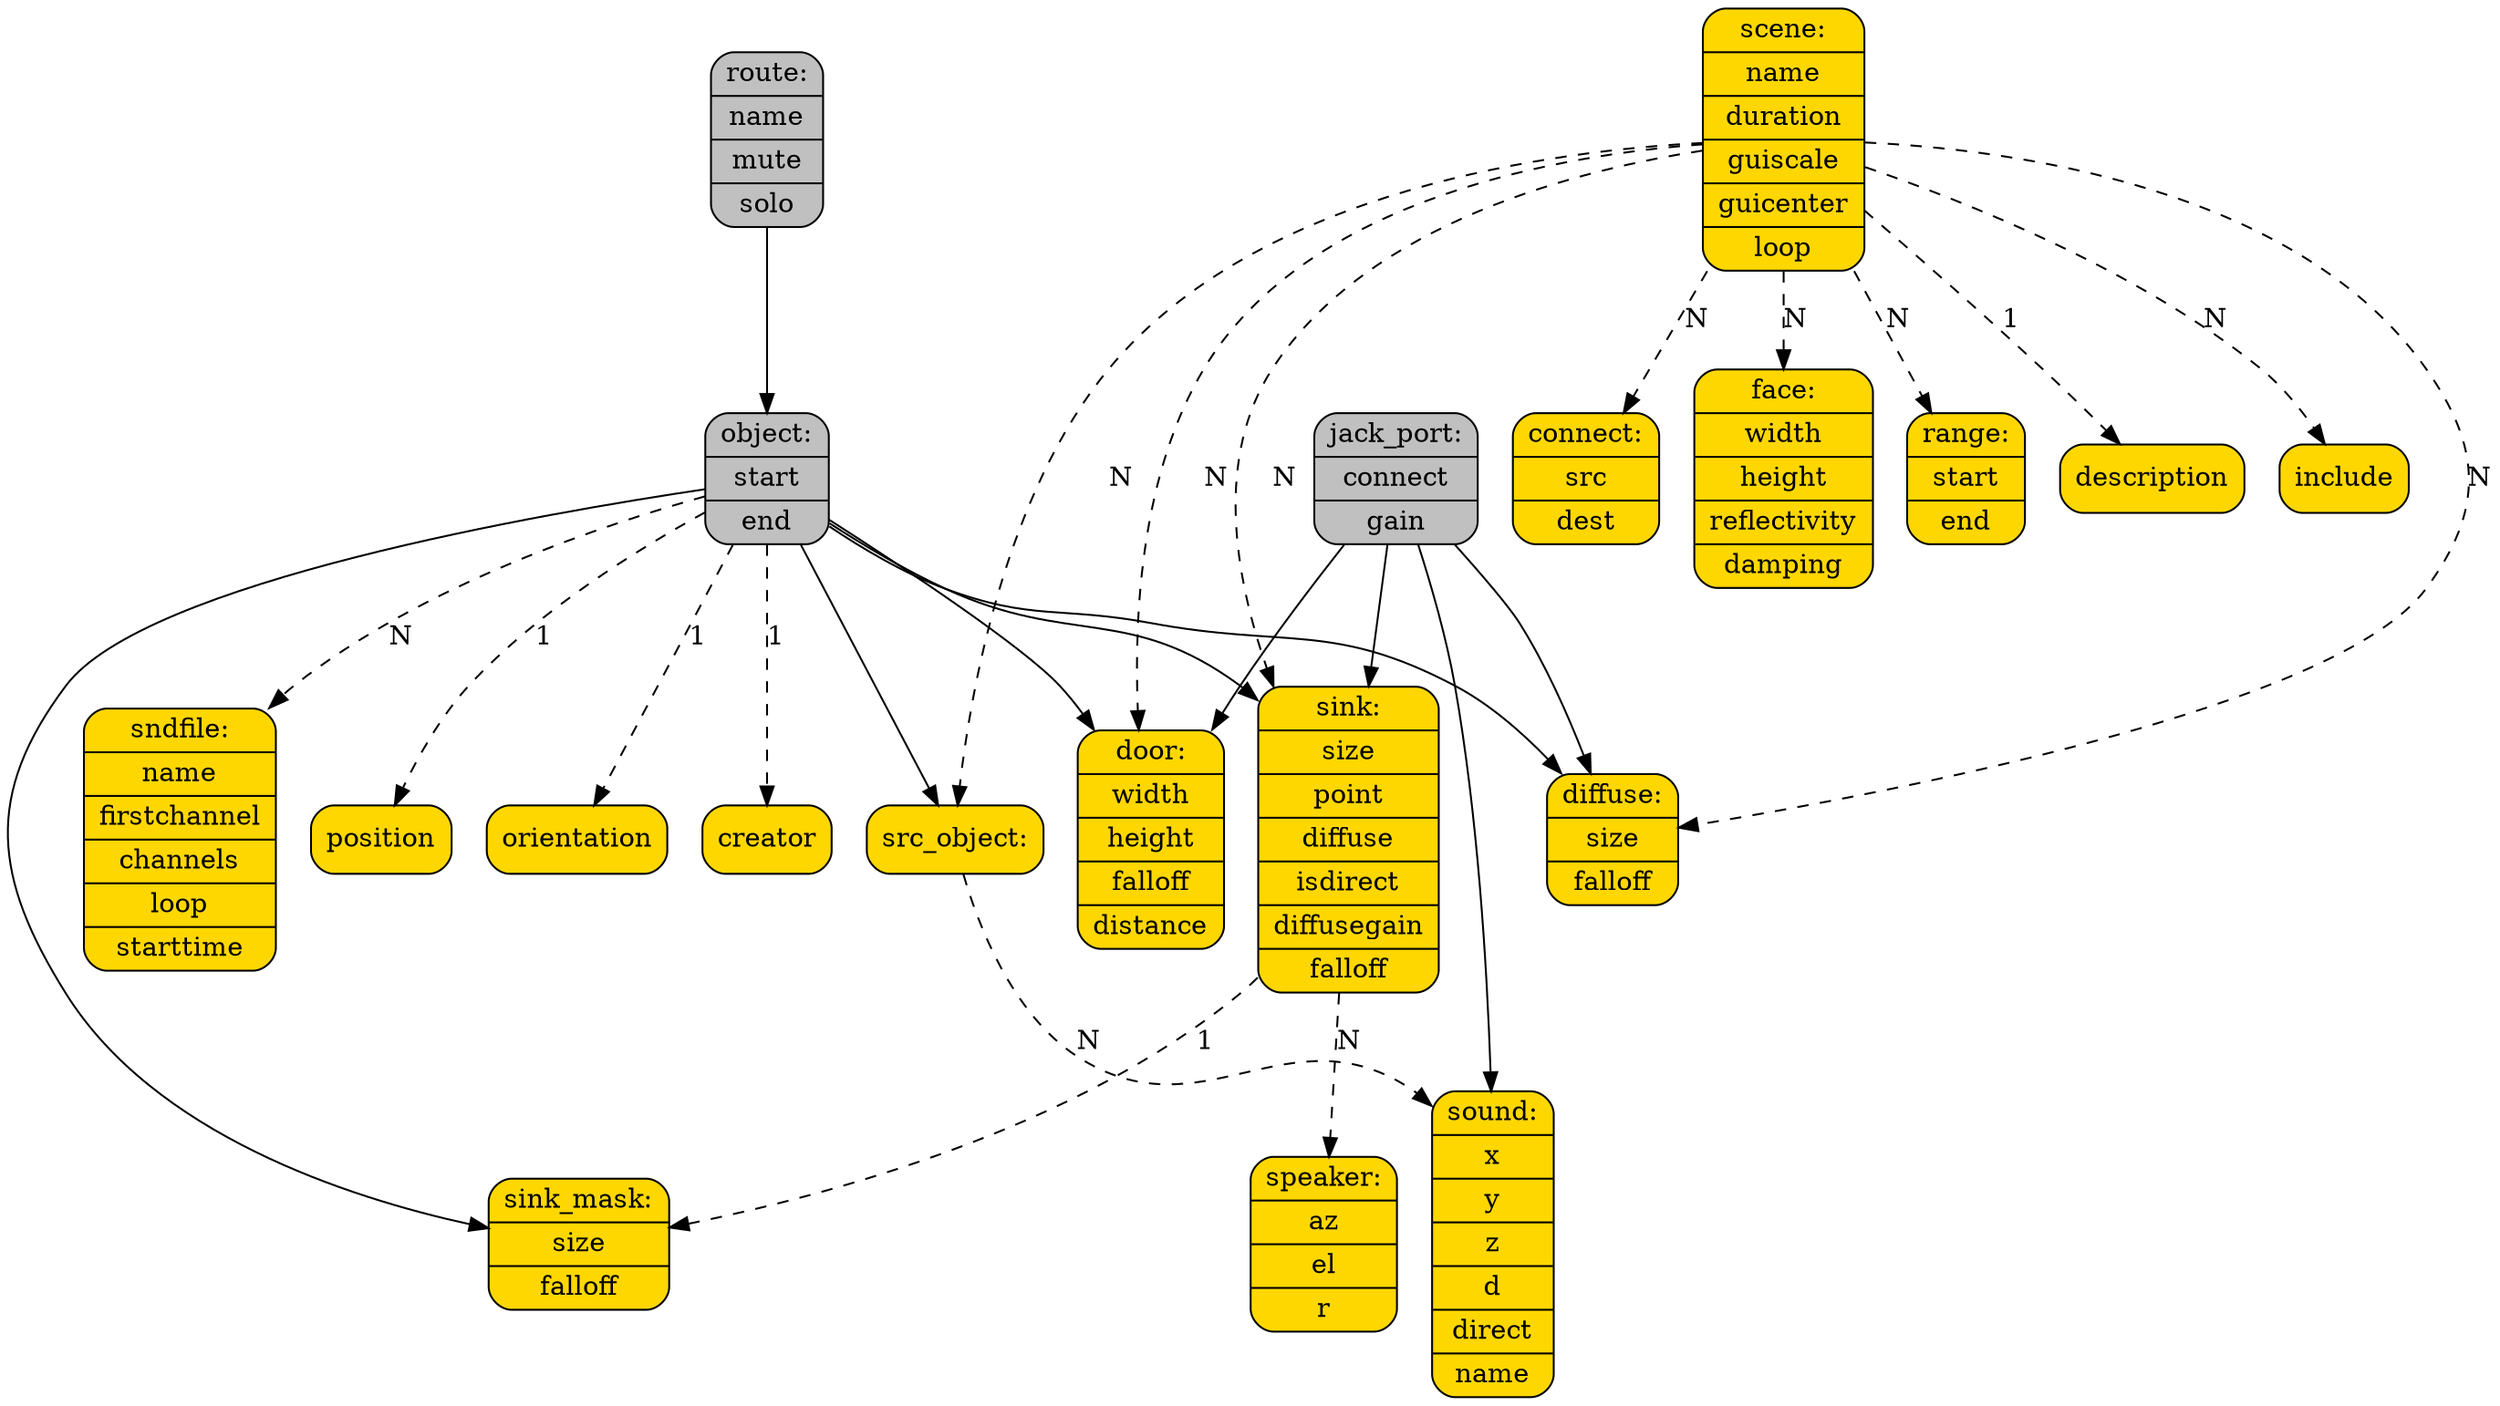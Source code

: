 digraph ap {
  //ranksep = 2.5;
  //splines = true;
  node [
	shape = "Mrecord",
	style = "filled",
	fillcolor = "gold"
	];

  {
    rank = "min";
    scene;
  }

  route [label="{route:|name|mute|solo}",fillcolor="gray"];
  object [label="{object:|start|end}",fillcolor="gray"];
  src_diffuse [label="{diffuse:|size|falloff}"];
  src_door [label="{door:|width|height|falloff|distance}"];
  sound [label="{sound:|x|y|z|d|direct|name}"];
  jack_port [label="{jack_port:|connect|gain}",fillcolor="gray"];
  sink_mask [label="{sink_mask:|size|falloff}"];
  sink_object [label="{sink:|size|point|diffuse|isdirect|diffusegain|falloff}"];
  speaker [label="{speaker:|az|el|r}"];
  src_object [label="{src_object:}"];
  scene [label="{scene:|name|duration|guiscale|guicenter|loop}"];
  connect [label="{connect:|src|dest}"];
  face [label="{face:|width|height|reflectivity|damping}"];
  range [label="{range:|start|end}"];
  sndfile [label="{sndfile:|name|firstchannel|channels|loop|starttime}"];

  /*
   * Inheritance:
   */
  object -> src_object;
  route -> object;
  object -> src_diffuse;
  jack_port -> src_diffuse;
  object -> src_door;
  jack_port -> src_door;
  jack_port -> sound;
  object -> sink_mask;
  object -> sink_object;
  jack_port -> sink_object;

  /*
   * Sub-nodes:
   */
  src_object -> sound [style="dashed",label="N"];
  sink_object -> speaker [style="dashed",label="N"];
  sink_object -> sink_mask [style="dashed",label="1"];
  scene -> description [style="dashed",label="1"];
  scene -> src_object [style="dashed",label="N"];
  scene -> src_door [style="dashed",label="N"];
  scene -> src_diffuse [style="dashed",label="N"];
  scene -> sink_object [style="dashed",label="N"];
  scene -> face [style="dashed",label="N"];
  scene -> range [style="dashed",label="N"];
  scene -> connect [style="dashed",label="N"];
  scene -> include [style="dashed",label="N"];
  object -> position [style="dashed",label="1"];
  object -> orientation [style="dashed",label="1"];
  object -> creator [style="dashed",label="1"];
  object -> sndfile [style="dashed",label="N"];

}

/*
 * Local Variables:
 * mode: c
 * c-basic-offset: 2
 * End:
 */
